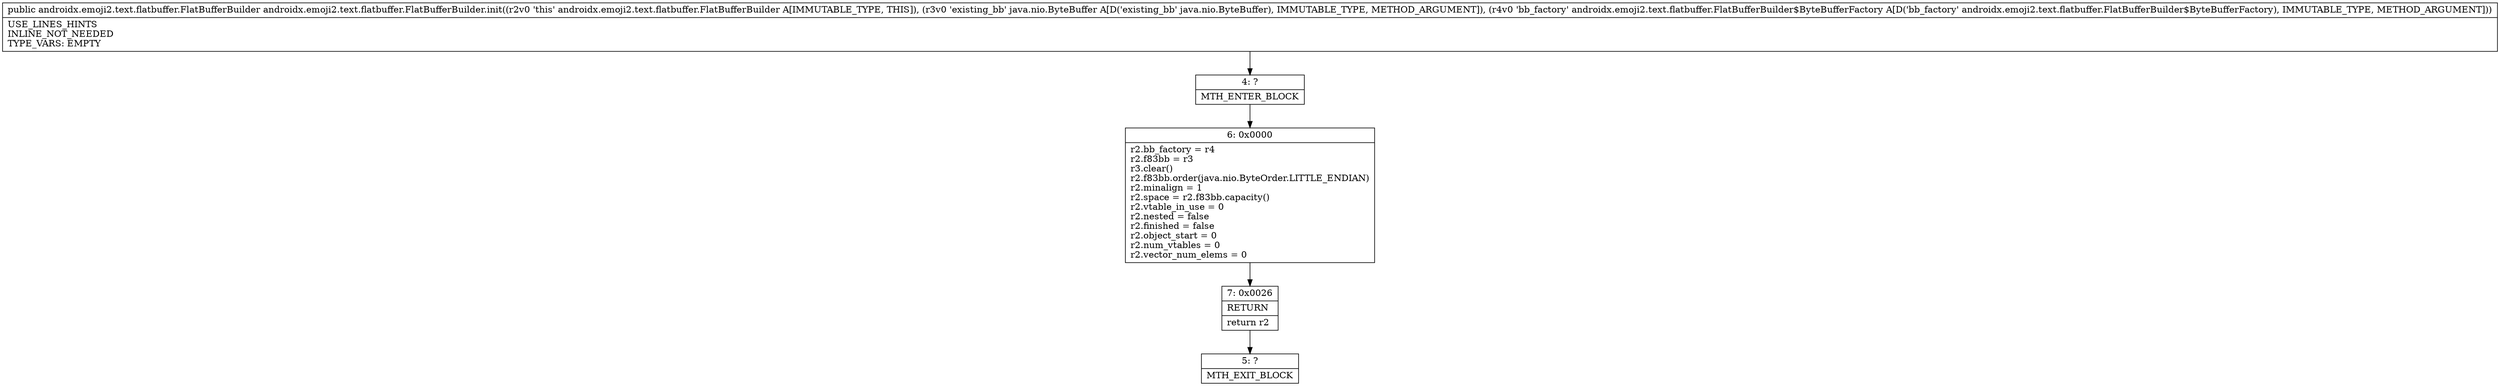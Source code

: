 digraph "CFG forandroidx.emoji2.text.flatbuffer.FlatBufferBuilder.init(Ljava\/nio\/ByteBuffer;Landroidx\/emoji2\/text\/flatbuffer\/FlatBufferBuilder$ByteBufferFactory;)Landroidx\/emoji2\/text\/flatbuffer\/FlatBufferBuilder;" {
Node_4 [shape=record,label="{4\:\ ?|MTH_ENTER_BLOCK\l}"];
Node_6 [shape=record,label="{6\:\ 0x0000|r2.bb_factory = r4\lr2.f83bb = r3\lr3.clear()\lr2.f83bb.order(java.nio.ByteOrder.LITTLE_ENDIAN)\lr2.minalign = 1\lr2.space = r2.f83bb.capacity()\lr2.vtable_in_use = 0\lr2.nested = false\lr2.finished = false\lr2.object_start = 0\lr2.num_vtables = 0\lr2.vector_num_elems = 0\l}"];
Node_7 [shape=record,label="{7\:\ 0x0026|RETURN\l|return r2\l}"];
Node_5 [shape=record,label="{5\:\ ?|MTH_EXIT_BLOCK\l}"];
MethodNode[shape=record,label="{public androidx.emoji2.text.flatbuffer.FlatBufferBuilder androidx.emoji2.text.flatbuffer.FlatBufferBuilder.init((r2v0 'this' androidx.emoji2.text.flatbuffer.FlatBufferBuilder A[IMMUTABLE_TYPE, THIS]), (r3v0 'existing_bb' java.nio.ByteBuffer A[D('existing_bb' java.nio.ByteBuffer), IMMUTABLE_TYPE, METHOD_ARGUMENT]), (r4v0 'bb_factory' androidx.emoji2.text.flatbuffer.FlatBufferBuilder$ByteBufferFactory A[D('bb_factory' androidx.emoji2.text.flatbuffer.FlatBufferBuilder$ByteBufferFactory), IMMUTABLE_TYPE, METHOD_ARGUMENT]))  | USE_LINES_HINTS\lINLINE_NOT_NEEDED\lTYPE_VARS: EMPTY\l}"];
MethodNode -> Node_4;Node_4 -> Node_6;
Node_6 -> Node_7;
Node_7 -> Node_5;
}

